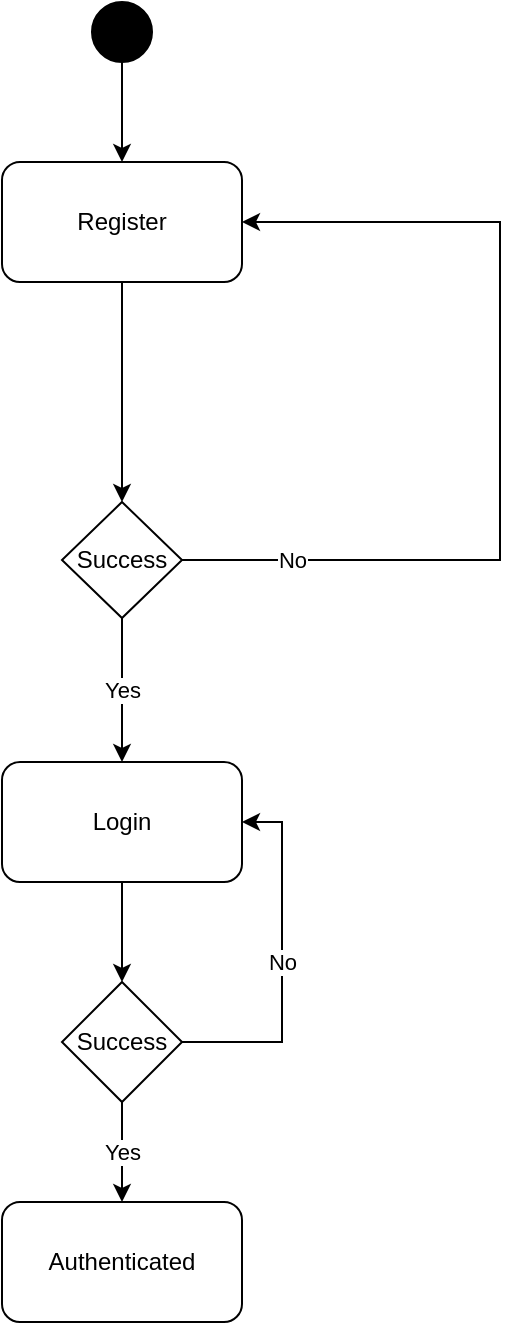 <mxfile version="14.5.1" type="device"><diagram id="ihgyV_yldiy4tqD08UZq" name="Page-1"><mxGraphModel dx="1422" dy="762" grid="1" gridSize="10" guides="1" tooltips="1" connect="1" arrows="1" fold="1" page="1" pageScale="1" pageWidth="583" pageHeight="413" math="0" shadow="0"><root><mxCell id="0"/><mxCell id="1" parent="0"/><mxCell id="zceIphd6muxPx2nC5veP-7" value="" style="edgeStyle=orthogonalEdgeStyle;rounded=0;orthogonalLoop=1;jettySize=auto;html=1;" parent="1" source="zceIphd6muxPx2nC5veP-1" target="zceIphd6muxPx2nC5veP-2" edge="1"><mxGeometry relative="1" as="geometry"/></mxCell><mxCell id="zceIphd6muxPx2nC5veP-1" value="" style="ellipse;whiteSpace=wrap;html=1;fillColor=#000000;" parent="1" vertex="1"><mxGeometry x="375" y="40" width="30" height="30" as="geometry"/></mxCell><mxCell id="zceIphd6muxPx2nC5veP-8" style="edgeStyle=orthogonalEdgeStyle;rounded=0;orthogonalLoop=1;jettySize=auto;html=1;exitX=0.5;exitY=1;exitDx=0;exitDy=0;" parent="1" source="zceIphd6muxPx2nC5veP-2" target="zceIphd6muxPx2nC5veP-3" edge="1"><mxGeometry relative="1" as="geometry"/></mxCell><mxCell id="zceIphd6muxPx2nC5veP-2" value="Register" style="rounded=1;whiteSpace=wrap;html=1;" parent="1" vertex="1"><mxGeometry x="330" y="120" width="120" height="60" as="geometry"/></mxCell><mxCell id="zceIphd6muxPx2nC5veP-12" style="edgeStyle=orthogonalEdgeStyle;rounded=0;orthogonalLoop=1;jettySize=auto;html=1;exitX=1;exitY=0.5;exitDx=0;exitDy=0;entryX=1;entryY=0.5;entryDx=0;entryDy=0;" parent="1" source="zceIphd6muxPx2nC5veP-3" target="zceIphd6muxPx2nC5veP-2" edge="1"><mxGeometry relative="1" as="geometry"><Array as="points"><mxPoint x="579" y="319"/><mxPoint x="579" y="150"/></Array></mxGeometry></mxCell><mxCell id="8oLY5nmdwz9nPM1x7KP--1" value="No" style="edgeLabel;html=1;align=center;verticalAlign=middle;resizable=0;points=[];" vertex="1" connectable="0" parent="zceIphd6muxPx2nC5veP-12"><mxGeometry x="-0.759" relative="1" as="geometry"><mxPoint as="offset"/></mxGeometry></mxCell><mxCell id="8oLY5nmdwz9nPM1x7KP--5" value="Yes" style="edgeStyle=orthogonalEdgeStyle;rounded=0;orthogonalLoop=1;jettySize=auto;html=1;entryX=0.5;entryY=0;entryDx=0;entryDy=0;" edge="1" parent="1" source="zceIphd6muxPx2nC5veP-3" target="8oLY5nmdwz9nPM1x7KP--4"><mxGeometry relative="1" as="geometry"/></mxCell><mxCell id="zceIphd6muxPx2nC5veP-3" value="Success" style="rhombus;whiteSpace=wrap;html=1;" parent="1" vertex="1"><mxGeometry x="360" y="290" width="60" height="58" as="geometry"/></mxCell><mxCell id="zceIphd6muxPx2nC5veP-5" value="Authenticated" style="rounded=1;whiteSpace=wrap;html=1;" parent="1" vertex="1"><mxGeometry x="330" y="640" width="120" height="60" as="geometry"/></mxCell><mxCell id="8oLY5nmdwz9nPM1x7KP--10" style="edgeStyle=orthogonalEdgeStyle;rounded=0;orthogonalLoop=1;jettySize=auto;html=1;entryX=0.5;entryY=0;entryDx=0;entryDy=0;" edge="1" parent="1" source="8oLY5nmdwz9nPM1x7KP--4" target="8oLY5nmdwz9nPM1x7KP--9"><mxGeometry relative="1" as="geometry"/></mxCell><mxCell id="8oLY5nmdwz9nPM1x7KP--4" value="Login" style="rounded=1;whiteSpace=wrap;html=1;" vertex="1" parent="1"><mxGeometry x="330" y="420" width="120" height="60" as="geometry"/></mxCell><mxCell id="8oLY5nmdwz9nPM1x7KP--11" value="Yes" style="edgeStyle=orthogonalEdgeStyle;rounded=0;orthogonalLoop=1;jettySize=auto;html=1;exitX=0.5;exitY=1;exitDx=0;exitDy=0;entryX=0.5;entryY=0;entryDx=0;entryDy=0;" edge="1" parent="1" source="8oLY5nmdwz9nPM1x7KP--9" target="zceIphd6muxPx2nC5veP-5"><mxGeometry relative="1" as="geometry"/></mxCell><mxCell id="8oLY5nmdwz9nPM1x7KP--13" value="No" style="edgeStyle=orthogonalEdgeStyle;rounded=0;orthogonalLoop=1;jettySize=auto;html=1;entryX=1;entryY=0.5;entryDx=0;entryDy=0;" edge="1" parent="1" source="8oLY5nmdwz9nPM1x7KP--9" target="8oLY5nmdwz9nPM1x7KP--4"><mxGeometry relative="1" as="geometry"><Array as="points"><mxPoint x="470" y="560"/><mxPoint x="470" y="450"/></Array></mxGeometry></mxCell><mxCell id="8oLY5nmdwz9nPM1x7KP--9" value="Success" style="rhombus;whiteSpace=wrap;html=1;" vertex="1" parent="1"><mxGeometry x="360" y="530" width="60" height="60" as="geometry"/></mxCell></root></mxGraphModel></diagram></mxfile>
